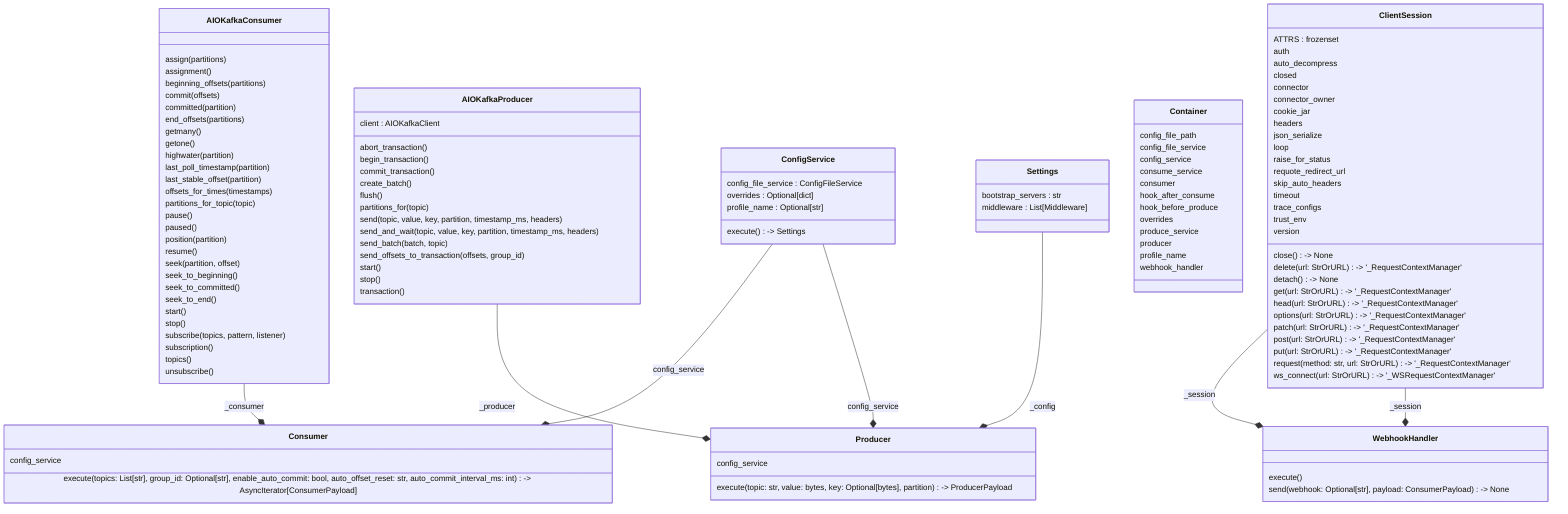 classDiagram
  class AIOKafkaConsumer {
    assign(partitions)
    assignment()
    beginning_offsets(partitions)
    commit(offsets)
    committed(partition)
    end_offsets(partitions)
    getmany()
    getone()
    highwater(partition)
    last_poll_timestamp(partition)
    last_stable_offset(partition)
    offsets_for_times(timestamps)
    partitions_for_topic(topic)
    pause()
    paused()
    position(partition)
    resume()
    seek(partition, offset)
    seek_to_beginning()
    seek_to_committed()
    seek_to_end()
    start()
    stop()
    subscribe(topics, pattern, listener)
    subscription()
    topics()
    unsubscribe()
  }
  class AIOKafkaProducer {
    client : AIOKafkaClient
    abort_transaction()
    begin_transaction()
    commit_transaction()
    create_batch()
    flush()
    partitions_for(topic)
    send(topic, value, key, partition, timestamp_ms, headers)
    send_and_wait(topic, value, key, partition, timestamp_ms, headers)
    send_batch(batch, topic)
    send_offsets_to_transaction(offsets, group_id)
    start()
    stop()
    transaction()
  }
  class ClientSession {
    ATTRS : frozenset
    auth
    auto_decompress
    closed
    connector
    connector_owner
    cookie_jar
    headers
    json_serialize
    loop
    raise_for_status
    requote_redirect_url
    skip_auto_headers
    timeout
    trace_configs
    trust_env
    version
    close() -> None
    delete(url: StrOrURL) -> '_RequestContextManager'
    detach() -> None
    get(url: StrOrURL) -> '_RequestContextManager'
    head(url: StrOrURL) -> '_RequestContextManager'
    options(url: StrOrURL) -> '_RequestContextManager'
    patch(url: StrOrURL) -> '_RequestContextManager'
    post(url: StrOrURL) -> '_RequestContextManager'
    put(url: StrOrURL) -> '_RequestContextManager'
    request(method: str, url: StrOrURL) -> '_RequestContextManager'
    ws_connect(url: StrOrURL) -> '_WSRequestContextManager'
  }
  class ConfigService {
    config_file_service : ConfigFileService
    overrides : Optional[dict]
    profile_name : Optional[str]
    execute() -> Settings
  }
  class Consumer {
    config_service
    execute(topics: List[str], group_id: Optional[str], enable_auto_commit: bool, auto_offset_reset: str, auto_commit_interval_ms: int) -> AsyncIterator[ConsumerPayload]
  }
  class Container {
    config_file_path
    config_file_service
    config_service
    consume_service
    consumer
    hook_after_consume
    hook_before_produce
    overrides
    produce_service
    producer
    profile_name
    webhook_handler
  }
  class Producer {
    config_service
    execute(topic: str, value: bytes, key: Optional[bytes], partition) -> ProducerPayload
  }
  class Settings {
    bootstrap_servers : str
    middleware : List[Middleware]
  }
  class WebhookHandler {
    execute()
    send(webhook: Optional[str], payload: ConsumerPayload) -> None
  }
  ClientSession --* WebhookHandler : _session
  ClientSession --* WebhookHandler : _session
  AIOKafkaConsumer --* Consumer : _consumer
  AIOKafkaProducer --* Producer : _producer
  Settings --* Producer : _config
  ConfigService --* Consumer : config_service
  ConfigService --* Producer : config_service